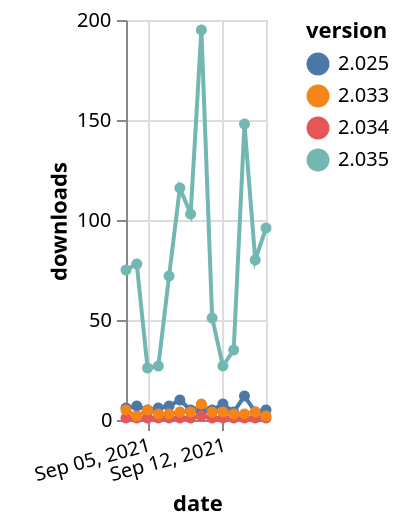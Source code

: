 {"$schema": "https://vega.github.io/schema/vega-lite/v5.json", "description": "A simple bar chart with embedded data.", "data": {"values": [{"date": "2021-09-03", "total": 23349, "delta": 6, "version": "2.025"}, {"date": "2021-09-04", "total": 23356, "delta": 7, "version": "2.025"}, {"date": "2021-09-05", "total": 23361, "delta": 5, "version": "2.025"}, {"date": "2021-09-06", "total": 23367, "delta": 6, "version": "2.025"}, {"date": "2021-09-07", "total": 23374, "delta": 7, "version": "2.025"}, {"date": "2021-09-08", "total": 23384, "delta": 10, "version": "2.025"}, {"date": "2021-09-09", "total": 23389, "delta": 5, "version": "2.025"}, {"date": "2021-09-10", "total": 23393, "delta": 4, "version": "2.025"}, {"date": "2021-09-11", "total": 23398, "delta": 5, "version": "2.025"}, {"date": "2021-09-12", "total": 23406, "delta": 8, "version": "2.025"}, {"date": "2021-09-13", "total": 23410, "delta": 4, "version": "2.025"}, {"date": "2021-09-14", "total": 23422, "delta": 12, "version": "2.025"}, {"date": "2021-09-15", "total": 23426, "delta": 4, "version": "2.025"}, {"date": "2021-09-16", "total": 23431, "delta": 5, "version": "2.025"}, {"date": "2021-09-03", "total": 57067, "delta": 75, "version": "2.035"}, {"date": "2021-09-04", "total": 57145, "delta": 78, "version": "2.035"}, {"date": "2021-09-05", "total": 57171, "delta": 26, "version": "2.035"}, {"date": "2021-09-06", "total": 57198, "delta": 27, "version": "2.035"}, {"date": "2021-09-07", "total": 57270, "delta": 72, "version": "2.035"}, {"date": "2021-09-08", "total": 57386, "delta": 116, "version": "2.035"}, {"date": "2021-09-09", "total": 57489, "delta": 103, "version": "2.035"}, {"date": "2021-09-10", "total": 57684, "delta": 195, "version": "2.035"}, {"date": "2021-09-11", "total": 57735, "delta": 51, "version": "2.035"}, {"date": "2021-09-12", "total": 57762, "delta": 27, "version": "2.035"}, {"date": "2021-09-13", "total": 57797, "delta": 35, "version": "2.035"}, {"date": "2021-09-14", "total": 57945, "delta": 148, "version": "2.035"}, {"date": "2021-09-15", "total": 58025, "delta": 80, "version": "2.035"}, {"date": "2021-09-16", "total": 58121, "delta": 96, "version": "2.035"}, {"date": "2021-09-03", "total": 3124, "delta": 1, "version": "2.034"}, {"date": "2021-09-04", "total": 3125, "delta": 1, "version": "2.034"}, {"date": "2021-09-05", "total": 3126, "delta": 1, "version": "2.034"}, {"date": "2021-09-06", "total": 3127, "delta": 1, "version": "2.034"}, {"date": "2021-09-07", "total": 3128, "delta": 1, "version": "2.034"}, {"date": "2021-09-08", "total": 3129, "delta": 1, "version": "2.034"}, {"date": "2021-09-09", "total": 3130, "delta": 1, "version": "2.034"}, {"date": "2021-09-10", "total": 3132, "delta": 2, "version": "2.034"}, {"date": "2021-09-11", "total": 3133, "delta": 1, "version": "2.034"}, {"date": "2021-09-12", "total": 3134, "delta": 1, "version": "2.034"}, {"date": "2021-09-13", "total": 3135, "delta": 1, "version": "2.034"}, {"date": "2021-09-14", "total": 3136, "delta": 1, "version": "2.034"}, {"date": "2021-09-15", "total": 3137, "delta": 1, "version": "2.034"}, {"date": "2021-09-16", "total": 3138, "delta": 1, "version": "2.034"}, {"date": "2021-09-03", "total": 20851, "delta": 5, "version": "2.033"}, {"date": "2021-09-04", "total": 20853, "delta": 2, "version": "2.033"}, {"date": "2021-09-05", "total": 20858, "delta": 5, "version": "2.033"}, {"date": "2021-09-06", "total": 20861, "delta": 3, "version": "2.033"}, {"date": "2021-09-07", "total": 20864, "delta": 3, "version": "2.033"}, {"date": "2021-09-08", "total": 20868, "delta": 4, "version": "2.033"}, {"date": "2021-09-09", "total": 20872, "delta": 4, "version": "2.033"}, {"date": "2021-09-10", "total": 20880, "delta": 8, "version": "2.033"}, {"date": "2021-09-11", "total": 20884, "delta": 4, "version": "2.033"}, {"date": "2021-09-12", "total": 20888, "delta": 4, "version": "2.033"}, {"date": "2021-09-13", "total": 20891, "delta": 3, "version": "2.033"}, {"date": "2021-09-14", "total": 20894, "delta": 3, "version": "2.033"}, {"date": "2021-09-15", "total": 20898, "delta": 4, "version": "2.033"}, {"date": "2021-09-16", "total": 20900, "delta": 2, "version": "2.033"}]}, "width": "container", "mark": {"type": "line", "point": {"filled": true}}, "encoding": {"x": {"field": "date", "type": "temporal", "timeUnit": "yearmonthdate", "title": "date", "axis": {"labelAngle": -15}}, "y": {"field": "delta", "type": "quantitative", "title": "downloads"}, "color": {"field": "version", "type": "nominal"}, "tooltip": {"field": "delta"}}}